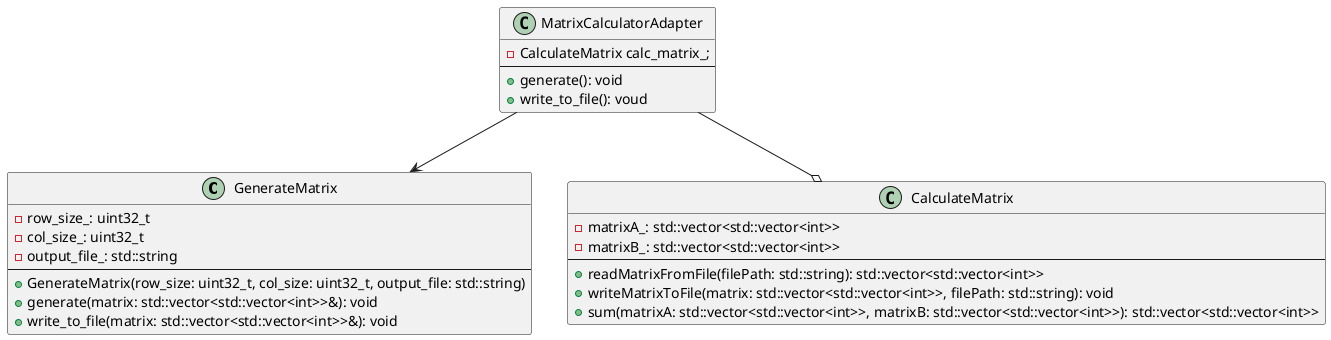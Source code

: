 @startuml

class GenerateMatrix {
    - row_size_: uint32_t
    - col_size_: uint32_t
    - output_file_: std::string
    --
    + GenerateMatrix(row_size: uint32_t, col_size: uint32_t, output_file: std::string)
    + generate(matrix: std::vector<std::vector<int>>&): void
    + write_to_file(matrix: std::vector<std::vector<int>>&): void
}

class CalculateMatrix {
    - matrixA_: std::vector<std::vector<int>>
    - matrixB_: std::vector<std::vector<int>>
    --
    + readMatrixFromFile(filePath: std::string): std::vector<std::vector<int>>
    + writeMatrixToFile(matrix: std::vector<std::vector<int>>, filePath: std::string): void
    + sum(matrixA: std::vector<std::vector<int>>, matrixB: std::vector<std::vector<int>>): std::vector<std::vector<int>>
}

class MatrixCalculatorAdapter {
    - CalculateMatrix calc_matrix_;
    --
    + generate(): void
    + write_to_file(): voud
}

MatrixCalculatorAdapter --> GenerateMatrix
MatrixCalculatorAdapter --o CalculateMatrix

@enduml
